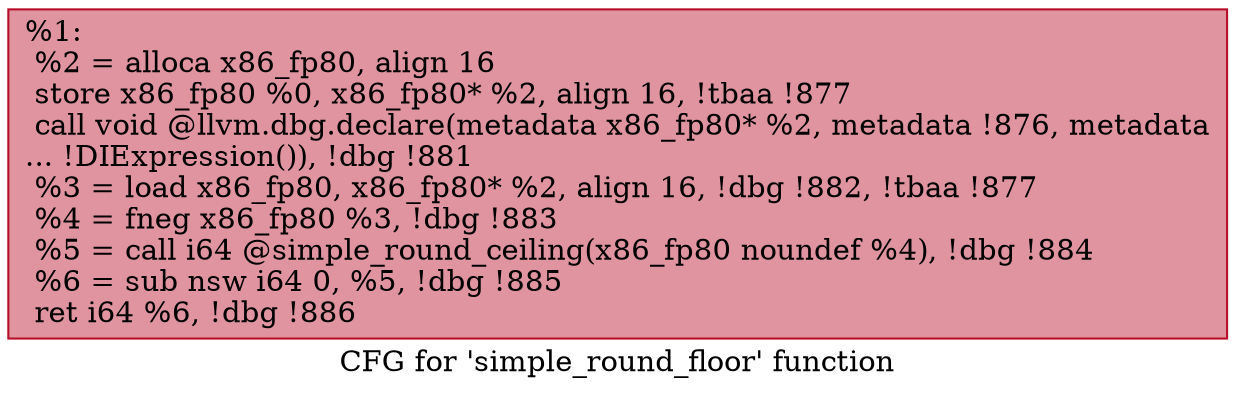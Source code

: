 digraph "CFG for 'simple_round_floor' function" {
	label="CFG for 'simple_round_floor' function";

	Node0xca2a70 [shape=record,color="#b70d28ff", style=filled, fillcolor="#b70d2870",label="{%1:\l  %2 = alloca x86_fp80, align 16\l  store x86_fp80 %0, x86_fp80* %2, align 16, !tbaa !877\l  call void @llvm.dbg.declare(metadata x86_fp80* %2, metadata !876, metadata\l... !DIExpression()), !dbg !881\l  %3 = load x86_fp80, x86_fp80* %2, align 16, !dbg !882, !tbaa !877\l  %4 = fneg x86_fp80 %3, !dbg !883\l  %5 = call i64 @simple_round_ceiling(x86_fp80 noundef %4), !dbg !884\l  %6 = sub nsw i64 0, %5, !dbg !885\l  ret i64 %6, !dbg !886\l}"];
}
